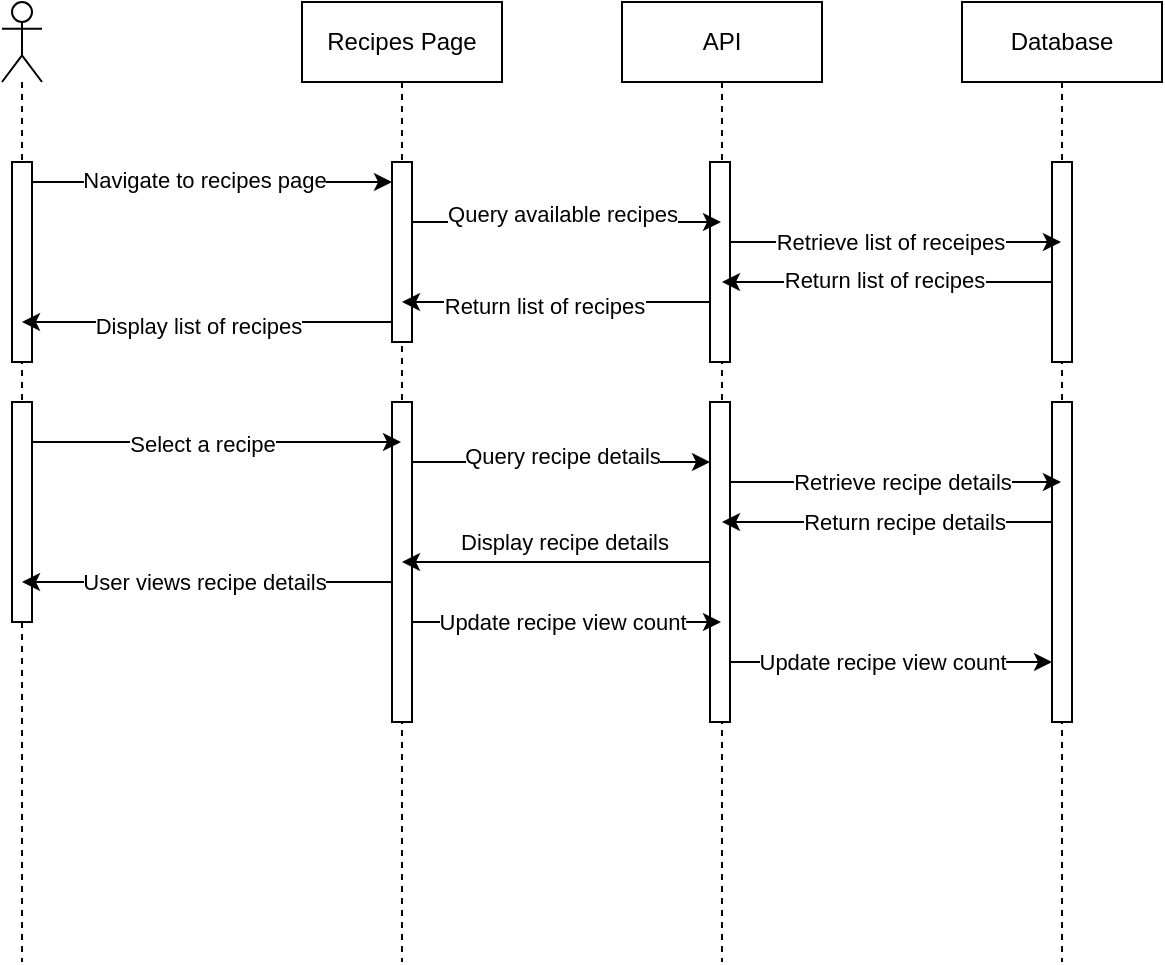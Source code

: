 <mxfile>
    <diagram name="View recipes" id="1mPHzDwH0geOYvCdhrq9">
        <mxGraphModel dx="922" dy="736" grid="1" gridSize="10" guides="1" tooltips="1" connect="1" arrows="1" fold="1" page="1" pageScale="1" pageWidth="850" pageHeight="1100" math="0" shadow="0">
            <root>
                <mxCell id="1JZNFz-gqxPdF3SCMMMV-0"/>
                <mxCell id="1JZNFz-gqxPdF3SCMMMV-1" parent="1JZNFz-gqxPdF3SCMMMV-0"/>
                <mxCell id="q4934jcmnlWAlnpgaU5V-0" value="" style="shape=umlLifeline;participant=umlActor;perimeter=lifelinePerimeter;whiteSpace=wrap;html=1;container=1;collapsible=0;recursiveResize=0;verticalAlign=top;spacingTop=36;outlineConnect=0;" parent="1JZNFz-gqxPdF3SCMMMV-1" vertex="1">
                    <mxGeometry x="50" y="80" width="20" height="480" as="geometry"/>
                </mxCell>
                <mxCell id="q4934jcmnlWAlnpgaU5V-1" value="" style="html=1;points=[];perimeter=orthogonalPerimeter;" parent="q4934jcmnlWAlnpgaU5V-0" vertex="1">
                    <mxGeometry x="5" y="80" width="10" height="100" as="geometry"/>
                </mxCell>
                <mxCell id="1" value="" style="html=1;points=[];perimeter=orthogonalPerimeter;" parent="q4934jcmnlWAlnpgaU5V-0" vertex="1">
                    <mxGeometry x="5" y="200" width="10" height="110" as="geometry"/>
                </mxCell>
                <mxCell id="q4934jcmnlWAlnpgaU5V-2" value="Recipes Page" style="shape=umlLifeline;perimeter=lifelinePerimeter;whiteSpace=wrap;html=1;container=1;collapsible=0;recursiveResize=0;outlineConnect=0;" parent="1JZNFz-gqxPdF3SCMMMV-1" vertex="1">
                    <mxGeometry x="200" y="80" width="100" height="480" as="geometry"/>
                </mxCell>
                <mxCell id="q4934jcmnlWAlnpgaU5V-3" value="" style="html=1;points=[];perimeter=orthogonalPerimeter;" parent="q4934jcmnlWAlnpgaU5V-2" vertex="1">
                    <mxGeometry x="45" y="80" width="10" height="90" as="geometry"/>
                </mxCell>
                <mxCell id="2" value="" style="html=1;points=[];perimeter=orthogonalPerimeter;" parent="q4934jcmnlWAlnpgaU5V-2" vertex="1">
                    <mxGeometry x="45" y="200" width="10" height="160" as="geometry"/>
                </mxCell>
                <mxCell id="q4934jcmnlWAlnpgaU5V-4" value="API" style="shape=umlLifeline;perimeter=lifelinePerimeter;whiteSpace=wrap;html=1;container=1;collapsible=0;recursiveResize=0;outlineConnect=0;" parent="1JZNFz-gqxPdF3SCMMMV-1" vertex="1">
                    <mxGeometry x="360" y="80" width="100" height="480" as="geometry"/>
                </mxCell>
                <mxCell id="q4934jcmnlWAlnpgaU5V-5" value="" style="html=1;points=[];perimeter=orthogonalPerimeter;" parent="q4934jcmnlWAlnpgaU5V-4" vertex="1">
                    <mxGeometry x="44" y="80" width="10" height="100" as="geometry"/>
                </mxCell>
                <mxCell id="3" value="" style="html=1;points=[];perimeter=orthogonalPerimeter;" parent="q4934jcmnlWAlnpgaU5V-4" vertex="1">
                    <mxGeometry x="44" y="200" width="10" height="160" as="geometry"/>
                </mxCell>
                <mxCell id="q4934jcmnlWAlnpgaU5V-6" value="Database" style="shape=umlLifeline;perimeter=lifelinePerimeter;whiteSpace=wrap;html=1;container=1;collapsible=0;recursiveResize=0;outlineConnect=0;" parent="1JZNFz-gqxPdF3SCMMMV-1" vertex="1">
                    <mxGeometry x="530" y="80" width="100" height="480" as="geometry"/>
                </mxCell>
                <mxCell id="q4934jcmnlWAlnpgaU5V-7" value="" style="html=1;points=[];perimeter=orthogonalPerimeter;" parent="q4934jcmnlWAlnpgaU5V-6" vertex="1">
                    <mxGeometry x="45" y="80" width="10" height="100" as="geometry"/>
                </mxCell>
                <mxCell id="4" value="" style="html=1;points=[];perimeter=orthogonalPerimeter;" parent="q4934jcmnlWAlnpgaU5V-6" vertex="1">
                    <mxGeometry x="45" y="200" width="10" height="160" as="geometry"/>
                </mxCell>
                <mxCell id="q4934jcmnlWAlnpgaU5V-8" style="edgeStyle=none;html=1;" parent="1JZNFz-gqxPdF3SCMMMV-1" source="q4934jcmnlWAlnpgaU5V-1" target="q4934jcmnlWAlnpgaU5V-3" edge="1">
                    <mxGeometry relative="1" as="geometry">
                        <Array as="points">
                            <mxPoint x="170" y="170"/>
                        </Array>
                    </mxGeometry>
                </mxCell>
                <mxCell id="q4934jcmnlWAlnpgaU5V-9" value="Navigate to recipes page" style="edgeLabel;html=1;align=center;verticalAlign=middle;resizable=0;points=[];" parent="q4934jcmnlWAlnpgaU5V-8" connectable="0" vertex="1">
                    <mxGeometry x="-0.05" y="1" relative="1" as="geometry">
                        <mxPoint as="offset"/>
                    </mxGeometry>
                </mxCell>
                <mxCell id="q4934jcmnlWAlnpgaU5V-10" style="edgeStyle=none;html=1;" parent="1JZNFz-gqxPdF3SCMMMV-1" source="q4934jcmnlWAlnpgaU5V-5" target="q4934jcmnlWAlnpgaU5V-6" edge="1">
                    <mxGeometry relative="1" as="geometry">
                        <Array as="points">
                            <mxPoint x="500" y="200"/>
                        </Array>
                    </mxGeometry>
                </mxCell>
                <mxCell id="q4934jcmnlWAlnpgaU5V-11" value="Retrieve list of receipes" style="edgeLabel;html=1;align=center;verticalAlign=middle;resizable=0;points=[];" parent="q4934jcmnlWAlnpgaU5V-10" connectable="0" vertex="1">
                    <mxGeometry x="-0.228" y="-1" relative="1" as="geometry">
                        <mxPoint x="16" y="-1" as="offset"/>
                    </mxGeometry>
                </mxCell>
                <mxCell id="q4934jcmnlWAlnpgaU5V-12" style="edgeStyle=none;html=1;" parent="1JZNFz-gqxPdF3SCMMMV-1" source="q4934jcmnlWAlnpgaU5V-3" target="q4934jcmnlWAlnpgaU5V-4" edge="1">
                    <mxGeometry relative="1" as="geometry">
                        <Array as="points">
                            <mxPoint x="330" y="190"/>
                        </Array>
                        <mxPoint x="390" y="190" as="targetPoint"/>
                    </mxGeometry>
                </mxCell>
                <mxCell id="q4934jcmnlWAlnpgaU5V-13" value="Query available recipes" style="edgeLabel;html=1;align=center;verticalAlign=middle;resizable=0;points=[];" parent="q4934jcmnlWAlnpgaU5V-12" connectable="0" vertex="1">
                    <mxGeometry x="-0.197" y="4" relative="1" as="geometry">
                        <mxPoint x="13" as="offset"/>
                    </mxGeometry>
                </mxCell>
                <mxCell id="q4934jcmnlWAlnpgaU5V-14" style="edgeStyle=none;html=1;" parent="1JZNFz-gqxPdF3SCMMMV-1" source="q4934jcmnlWAlnpgaU5V-7" target="q4934jcmnlWAlnpgaU5V-4" edge="1">
                    <mxGeometry relative="1" as="geometry">
                        <Array as="points">
                            <mxPoint x="490" y="220"/>
                        </Array>
                    </mxGeometry>
                </mxCell>
                <mxCell id="q4934jcmnlWAlnpgaU5V-15" value="Return list of recipes" style="edgeLabel;html=1;align=center;verticalAlign=middle;resizable=0;points=[];" parent="q4934jcmnlWAlnpgaU5V-14" connectable="0" vertex="1">
                    <mxGeometry x="0.106" y="-1" relative="1" as="geometry">
                        <mxPoint x="7" as="offset"/>
                    </mxGeometry>
                </mxCell>
                <mxCell id="q4934jcmnlWAlnpgaU5V-16" style="edgeStyle=none;html=1;" parent="1JZNFz-gqxPdF3SCMMMV-1" source="q4934jcmnlWAlnpgaU5V-5" target="q4934jcmnlWAlnpgaU5V-2" edge="1">
                    <mxGeometry relative="1" as="geometry">
                        <Array as="points">
                            <mxPoint x="330" y="230"/>
                        </Array>
                    </mxGeometry>
                </mxCell>
                <mxCell id="q4934jcmnlWAlnpgaU5V-17" value="Return list of recipes" style="edgeLabel;html=1;align=center;verticalAlign=middle;resizable=0;points=[];" parent="q4934jcmnlWAlnpgaU5V-16" connectable="0" vertex="1">
                    <mxGeometry x="0.087" y="2" relative="1" as="geometry">
                        <mxPoint as="offset"/>
                    </mxGeometry>
                </mxCell>
                <mxCell id="q4934jcmnlWAlnpgaU5V-18" style="edgeStyle=none;html=1;" parent="1JZNFz-gqxPdF3SCMMMV-1" source="q4934jcmnlWAlnpgaU5V-3" target="q4934jcmnlWAlnpgaU5V-0" edge="1">
                    <mxGeometry relative="1" as="geometry">
                        <Array as="points">
                            <mxPoint x="160" y="240"/>
                        </Array>
                    </mxGeometry>
                </mxCell>
                <mxCell id="q4934jcmnlWAlnpgaU5V-19" value="Display list of recipes" style="edgeLabel;html=1;align=center;verticalAlign=middle;resizable=0;points=[];" parent="q4934jcmnlWAlnpgaU5V-18" connectable="0" vertex="1">
                    <mxGeometry x="0.046" y="2" relative="1" as="geometry">
                        <mxPoint as="offset"/>
                    </mxGeometry>
                </mxCell>
                <mxCell id="5" style="edgeStyle=none;html=1;" parent="1JZNFz-gqxPdF3SCMMMV-1" source="1" target="q4934jcmnlWAlnpgaU5V-2" edge="1">
                    <mxGeometry relative="1" as="geometry">
                        <Array as="points">
                            <mxPoint x="160" y="300"/>
                        </Array>
                    </mxGeometry>
                </mxCell>
                <mxCell id="6" value="Select a recipe" style="edgeLabel;html=1;align=center;verticalAlign=middle;resizable=0;points=[];" parent="5" vertex="1" connectable="0">
                    <mxGeometry x="-0.317" y="-1" relative="1" as="geometry">
                        <mxPoint x="22" as="offset"/>
                    </mxGeometry>
                </mxCell>
                <mxCell id="7" style="edgeStyle=none;html=1;" parent="1JZNFz-gqxPdF3SCMMMV-1" source="2" target="3" edge="1">
                    <mxGeometry relative="1" as="geometry">
                        <Array as="points">
                            <mxPoint x="330" y="310"/>
                        </Array>
                    </mxGeometry>
                </mxCell>
                <mxCell id="8" value="Query recipe details" style="edgeLabel;html=1;align=center;verticalAlign=middle;resizable=0;points=[];" parent="7" vertex="1" connectable="0">
                    <mxGeometry x="-0.302" y="3" relative="1" as="geometry">
                        <mxPoint x="23" as="offset"/>
                    </mxGeometry>
                </mxCell>
                <mxCell id="9" style="edgeStyle=none;html=1;" parent="1JZNFz-gqxPdF3SCMMMV-1" source="3" target="q4934jcmnlWAlnpgaU5V-6" edge="1">
                    <mxGeometry relative="1" as="geometry">
                        <Array as="points">
                            <mxPoint x="500" y="320"/>
                        </Array>
                    </mxGeometry>
                </mxCell>
                <mxCell id="10" value="Retrieve recipe details" style="edgeLabel;html=1;align=center;verticalAlign=middle;resizable=0;points=[];" parent="9" vertex="1" connectable="0">
                    <mxGeometry x="-0.178" y="-1" relative="1" as="geometry">
                        <mxPoint x="18" y="-1" as="offset"/>
                    </mxGeometry>
                </mxCell>
                <mxCell id="11" style="edgeStyle=none;html=1;" parent="1JZNFz-gqxPdF3SCMMMV-1" source="4" target="q4934jcmnlWAlnpgaU5V-4" edge="1">
                    <mxGeometry relative="1" as="geometry">
                        <Array as="points">
                            <mxPoint x="500" y="340"/>
                        </Array>
                    </mxGeometry>
                </mxCell>
                <mxCell id="12" value="Return recipe details" style="edgeLabel;html=1;align=center;verticalAlign=middle;resizable=0;points=[];" parent="11" vertex="1" connectable="0">
                    <mxGeometry x="0.16" relative="1" as="geometry">
                        <mxPoint x="21" as="offset"/>
                    </mxGeometry>
                </mxCell>
                <mxCell id="13" style="edgeStyle=none;html=1;" parent="1JZNFz-gqxPdF3SCMMMV-1" source="3" target="q4934jcmnlWAlnpgaU5V-2" edge="1">
                    <mxGeometry relative="1" as="geometry">
                        <Array as="points">
                            <mxPoint x="330" y="360"/>
                        </Array>
                    </mxGeometry>
                </mxCell>
                <mxCell id="14" value="Display recipe details" style="edgeLabel;html=1;align=center;verticalAlign=middle;resizable=0;points=[];" parent="13" vertex="1" connectable="0">
                    <mxGeometry x="0.204" y="3" relative="1" as="geometry">
                        <mxPoint x="19" y="-13" as="offset"/>
                    </mxGeometry>
                </mxCell>
                <mxCell id="18" style="edgeStyle=none;html=1;" parent="1JZNFz-gqxPdF3SCMMMV-1" source="2" target="q4934jcmnlWAlnpgaU5V-0" edge="1">
                    <mxGeometry relative="1" as="geometry">
                        <Array as="points">
                            <mxPoint x="140" y="370"/>
                        </Array>
                    </mxGeometry>
                </mxCell>
                <mxCell id="19" value="User views recipe details" style="edgeLabel;html=1;align=center;verticalAlign=middle;resizable=0;points=[];" parent="18" vertex="1" connectable="0">
                    <mxGeometry x="0.337" relative="1" as="geometry">
                        <mxPoint x="29" as="offset"/>
                    </mxGeometry>
                </mxCell>
                <mxCell id="22" style="edgeStyle=none;html=1;" parent="1JZNFz-gqxPdF3SCMMMV-1" source="2" target="q4934jcmnlWAlnpgaU5V-4" edge="1">
                    <mxGeometry relative="1" as="geometry">
                        <Array as="points">
                            <mxPoint x="340" y="390"/>
                        </Array>
                    </mxGeometry>
                </mxCell>
                <mxCell id="23" value="Update recipe view count" style="edgeLabel;html=1;align=center;verticalAlign=middle;resizable=0;points=[];" parent="22" vertex="1" connectable="0">
                    <mxGeometry x="-0.275" y="3" relative="1" as="geometry">
                        <mxPoint x="19" y="3" as="offset"/>
                    </mxGeometry>
                </mxCell>
                <mxCell id="24" style="edgeStyle=none;html=1;" parent="1JZNFz-gqxPdF3SCMMMV-1" source="3" target="4" edge="1">
                    <mxGeometry relative="1" as="geometry">
                        <Array as="points">
                            <mxPoint x="500" y="410"/>
                        </Array>
                    </mxGeometry>
                </mxCell>
                <mxCell id="25" value="Update recipe view count" style="edgeLabel;html=1;align=center;verticalAlign=middle;resizable=0;points=[];" parent="24" vertex="1" connectable="0">
                    <mxGeometry x="-0.304" relative="1" as="geometry">
                        <mxPoint x="20" as="offset"/>
                    </mxGeometry>
                </mxCell>
            </root>
        </mxGraphModel>
    </diagram>
    <diagram id="yJpPahA0atL6h65yD0OP" name="View Forum">
        <mxGraphModel dx="924" dy="591" grid="1" gridSize="10" guides="1" tooltips="1" connect="1" arrows="1" fold="1" page="1" pageScale="1" pageWidth="850" pageHeight="1100" math="0" shadow="0">
            <root>
                <mxCell id="dgODYpSrmN6j6d3zGDdI-0"/>
                <mxCell id="dgODYpSrmN6j6d3zGDdI-1" parent="dgODYpSrmN6j6d3zGDdI-0"/>
                <mxCell id="SJ6Dz9_j37um9OTlYbFi-0" value="" style="shape=umlLifeline;participant=umlActor;perimeter=lifelinePerimeter;whiteSpace=wrap;html=1;container=1;collapsible=0;recursiveResize=0;verticalAlign=top;spacingTop=36;outlineConnect=0;" vertex="1" parent="dgODYpSrmN6j6d3zGDdI-1">
                    <mxGeometry x="50" y="80" width="20" height="480" as="geometry"/>
                </mxCell>
                <mxCell id="SJ6Dz9_j37um9OTlYbFi-1" value="" style="html=1;points=[];perimeter=orthogonalPerimeter;" vertex="1" parent="SJ6Dz9_j37um9OTlYbFi-0">
                    <mxGeometry x="5" y="80" width="10" height="100" as="geometry"/>
                </mxCell>
                <mxCell id="SJ6Dz9_j37um9OTlYbFi-2" value="" style="html=1;points=[];perimeter=orthogonalPerimeter;" vertex="1" parent="SJ6Dz9_j37um9OTlYbFi-0">
                    <mxGeometry x="5" y="200" width="10" height="160" as="geometry"/>
                </mxCell>
                <mxCell id="SJ6Dz9_j37um9OTlYbFi-3" value="Forums Page" style="shape=umlLifeline;perimeter=lifelinePerimeter;whiteSpace=wrap;html=1;container=1;collapsible=0;recursiveResize=0;outlineConnect=0;" vertex="1" parent="dgODYpSrmN6j6d3zGDdI-1">
                    <mxGeometry x="200" y="80" width="100" height="480" as="geometry"/>
                </mxCell>
                <mxCell id="SJ6Dz9_j37um9OTlYbFi-4" value="" style="html=1;points=[];perimeter=orthogonalPerimeter;" vertex="1" parent="SJ6Dz9_j37um9OTlYbFi-3">
                    <mxGeometry x="45" y="80" width="10" height="90" as="geometry"/>
                </mxCell>
                <mxCell id="SJ6Dz9_j37um9OTlYbFi-5" value="" style="html=1;points=[];perimeter=orthogonalPerimeter;" vertex="1" parent="SJ6Dz9_j37um9OTlYbFi-3">
                    <mxGeometry x="45" y="200" width="10" height="160" as="geometry"/>
                </mxCell>
                <mxCell id="SJ6Dz9_j37um9OTlYbFi-6" value="User Management System" style="shape=umlLifeline;perimeter=lifelinePerimeter;whiteSpace=wrap;html=1;container=1;collapsible=0;recursiveResize=0;outlineConnect=0;" vertex="1" parent="dgODYpSrmN6j6d3zGDdI-1">
                    <mxGeometry x="360" y="80" width="100" height="480" as="geometry"/>
                </mxCell>
                <mxCell id="SJ6Dz9_j37um9OTlYbFi-7" value="" style="html=1;points=[];perimeter=orthogonalPerimeter;" vertex="1" parent="SJ6Dz9_j37um9OTlYbFi-6">
                    <mxGeometry x="44" y="80" width="10" height="100" as="geometry"/>
                </mxCell>
                <mxCell id="SJ6Dz9_j37um9OTlYbFi-9" value="API" style="shape=umlLifeline;perimeter=lifelinePerimeter;whiteSpace=wrap;html=1;container=1;collapsible=0;recursiveResize=0;outlineConnect=0;" vertex="1" parent="dgODYpSrmN6j6d3zGDdI-1">
                    <mxGeometry x="530" y="80" width="100" height="480" as="geometry"/>
                </mxCell>
                <mxCell id="SJ6Dz9_j37um9OTlYbFi-56" style="edgeStyle=none;html=1;" edge="1" parent="SJ6Dz9_j37um9OTlYbFi-9" source="SJ6Dz9_j37um9OTlYbFi-40" target="SJ6Dz9_j37um9OTlYbFi-9">
                    <mxGeometry relative="1" as="geometry"/>
                </mxCell>
                <mxCell id="SJ6Dz9_j37um9OTlYbFi-40" value="" style="html=1;points=[];perimeter=orthogonalPerimeter;" vertex="1" parent="SJ6Dz9_j37um9OTlYbFi-9">
                    <mxGeometry x="45" y="200" width="10" height="180" as="geometry"/>
                </mxCell>
                <mxCell id="SJ6Dz9_j37um9OTlYbFi-12" style="edgeStyle=none;html=1;" edge="1" parent="dgODYpSrmN6j6d3zGDdI-1" source="SJ6Dz9_j37um9OTlYbFi-1" target="SJ6Dz9_j37um9OTlYbFi-4">
                    <mxGeometry relative="1" as="geometry">
                        <Array as="points">
                            <mxPoint x="170" y="170"/>
                        </Array>
                    </mxGeometry>
                </mxCell>
                <mxCell id="SJ6Dz9_j37um9OTlYbFi-13" value="Navigate to forums page" style="edgeLabel;html=1;align=center;verticalAlign=middle;resizable=0;points=[];" connectable="0" vertex="1" parent="SJ6Dz9_j37um9OTlYbFi-12">
                    <mxGeometry x="-0.05" y="1" relative="1" as="geometry">
                        <mxPoint as="offset"/>
                    </mxGeometry>
                </mxCell>
                <mxCell id="SJ6Dz9_j37um9OTlYbFi-16" style="edgeStyle=none;html=1;" edge="1" parent="dgODYpSrmN6j6d3zGDdI-1" source="SJ6Dz9_j37um9OTlYbFi-4" target="SJ6Dz9_j37um9OTlYbFi-6">
                    <mxGeometry relative="1" as="geometry">
                        <Array as="points">
                            <mxPoint x="330" y="190"/>
                        </Array>
                        <mxPoint x="390" y="190" as="targetPoint"/>
                    </mxGeometry>
                </mxCell>
                <mxCell id="SJ6Dz9_j37um9OTlYbFi-17" value="Authenticate user" style="edgeLabel;html=1;align=center;verticalAlign=middle;resizable=0;points=[];" connectable="0" vertex="1" parent="SJ6Dz9_j37um9OTlYbFi-16">
                    <mxGeometry x="-0.197" y="4" relative="1" as="geometry">
                        <mxPoint x="13" as="offset"/>
                    </mxGeometry>
                </mxCell>
                <mxCell id="SJ6Dz9_j37um9OTlYbFi-20" style="edgeStyle=none;html=1;" edge="1" parent="dgODYpSrmN6j6d3zGDdI-1" source="SJ6Dz9_j37um9OTlYbFi-7" target="SJ6Dz9_j37um9OTlYbFi-3">
                    <mxGeometry relative="1" as="geometry">
                        <Array as="points">
                            <mxPoint x="330" y="230"/>
                        </Array>
                    </mxGeometry>
                </mxCell>
                <mxCell id="SJ6Dz9_j37um9OTlYbFi-21" value="Return user profile" style="edgeLabel;html=1;align=center;verticalAlign=middle;resizable=0;points=[];" connectable="0" vertex="1" parent="SJ6Dz9_j37um9OTlYbFi-20">
                    <mxGeometry x="0.087" y="2" relative="1" as="geometry">
                        <mxPoint as="offset"/>
                    </mxGeometry>
                </mxCell>
                <mxCell id="SJ6Dz9_j37um9OTlYbFi-22" style="edgeStyle=none;html=1;" edge="1" parent="dgODYpSrmN6j6d3zGDdI-1" source="SJ6Dz9_j37um9OTlYbFi-4" target="SJ6Dz9_j37um9OTlYbFi-0">
                    <mxGeometry relative="1" as="geometry">
                        <Array as="points">
                            <mxPoint x="160" y="240"/>
                        </Array>
                    </mxGeometry>
                </mxCell>
                <mxCell id="SJ6Dz9_j37um9OTlYbFi-23" value="Display list of forums" style="edgeLabel;html=1;align=center;verticalAlign=middle;resizable=0;points=[];" connectable="0" vertex="1" parent="SJ6Dz9_j37um9OTlYbFi-22">
                    <mxGeometry x="0.046" y="2" relative="1" as="geometry">
                        <mxPoint as="offset"/>
                    </mxGeometry>
                </mxCell>
                <mxCell id="SJ6Dz9_j37um9OTlYbFi-24" style="edgeStyle=none;html=1;" edge="1" parent="dgODYpSrmN6j6d3zGDdI-1" source="SJ6Dz9_j37um9OTlYbFi-2" target="SJ6Dz9_j37um9OTlYbFi-3">
                    <mxGeometry relative="1" as="geometry">
                        <Array as="points">
                            <mxPoint x="160" y="300"/>
                        </Array>
                    </mxGeometry>
                </mxCell>
                <mxCell id="SJ6Dz9_j37um9OTlYbFi-25" value="Select a forum" style="edgeLabel;html=1;align=center;verticalAlign=middle;resizable=0;points=[];" vertex="1" connectable="0" parent="SJ6Dz9_j37um9OTlYbFi-24">
                    <mxGeometry x="-0.317" y="-1" relative="1" as="geometry">
                        <mxPoint x="22" as="offset"/>
                    </mxGeometry>
                </mxCell>
                <mxCell id="SJ6Dz9_j37um9OTlYbFi-34" style="edgeStyle=none;html=1;" edge="1" parent="dgODYpSrmN6j6d3zGDdI-1" source="SJ6Dz9_j37um9OTlYbFi-5" target="SJ6Dz9_j37um9OTlYbFi-0">
                    <mxGeometry relative="1" as="geometry">
                        <Array as="points">
                            <mxPoint x="140" y="390"/>
                        </Array>
                    </mxGeometry>
                </mxCell>
                <mxCell id="SJ6Dz9_j37um9OTlYbFi-35" value="Display selected forum&amp;nbsp;" style="edgeLabel;html=1;align=center;verticalAlign=middle;resizable=0;points=[];" vertex="1" connectable="0" parent="SJ6Dz9_j37um9OTlYbFi-34">
                    <mxGeometry x="0.337" relative="1" as="geometry">
                        <mxPoint x="29" as="offset"/>
                    </mxGeometry>
                </mxCell>
                <mxCell id="SJ6Dz9_j37um9OTlYbFi-41" style="edgeStyle=none;html=1;" edge="1" parent="dgODYpSrmN6j6d3zGDdI-1" source="SJ6Dz9_j37um9OTlYbFi-5" target="SJ6Dz9_j37um9OTlYbFi-9">
                    <mxGeometry relative="1" as="geometry">
                        <Array as="points">
                            <mxPoint x="420" y="310"/>
                        </Array>
                    </mxGeometry>
                </mxCell>
                <mxCell id="SJ6Dz9_j37um9OTlYbFi-42" value="Query forum details" style="edgeLabel;html=1;align=center;verticalAlign=middle;resizable=0;points=[];" vertex="1" connectable="0" parent="SJ6Dz9_j37um9OTlYbFi-41">
                    <mxGeometry x="-0.271" relative="1" as="geometry">
                        <mxPoint x="30" as="offset"/>
                    </mxGeometry>
                </mxCell>
                <mxCell id="SJ6Dz9_j37um9OTlYbFi-43" value="Database" style="shape=umlLifeline;perimeter=lifelinePerimeter;whiteSpace=wrap;html=1;container=1;collapsible=0;recursiveResize=0;outlineConnect=0;" vertex="1" parent="dgODYpSrmN6j6d3zGDdI-1">
                    <mxGeometry x="720" y="80" width="100" height="480" as="geometry"/>
                </mxCell>
                <mxCell id="SJ6Dz9_j37um9OTlYbFi-44" value="" style="html=1;points=[];perimeter=orthogonalPerimeter;" vertex="1" parent="SJ6Dz9_j37um9OTlYbFi-43">
                    <mxGeometry x="45" y="200" width="10" height="180" as="geometry"/>
                </mxCell>
                <mxCell id="SJ6Dz9_j37um9OTlYbFi-45" style="edgeStyle=none;html=1;" edge="1" parent="dgODYpSrmN6j6d3zGDdI-1" source="SJ6Dz9_j37um9OTlYbFi-40" target="SJ6Dz9_j37um9OTlYbFi-43">
                    <mxGeometry relative="1" as="geometry">
                        <Array as="points">
                            <mxPoint x="680" y="320"/>
                        </Array>
                    </mxGeometry>
                </mxCell>
                <mxCell id="SJ6Dz9_j37um9OTlYbFi-46" value="Retrieve forum details" style="edgeLabel;html=1;align=center;verticalAlign=middle;resizable=0;points=[];" vertex="1" connectable="0" parent="SJ6Dz9_j37um9OTlYbFi-45">
                    <mxGeometry x="-0.307" y="3" relative="1" as="geometry">
                        <mxPoint x="21" y="-7" as="offset"/>
                    </mxGeometry>
                </mxCell>
                <mxCell id="SJ6Dz9_j37um9OTlYbFi-48" style="edgeStyle=none;html=1;" edge="1" parent="dgODYpSrmN6j6d3zGDdI-1" source="SJ6Dz9_j37um9OTlYbFi-44" target="SJ6Dz9_j37um9OTlYbFi-9">
                    <mxGeometry relative="1" as="geometry">
                        <Array as="points">
                            <mxPoint x="670" y="350"/>
                        </Array>
                    </mxGeometry>
                </mxCell>
                <mxCell id="SJ6Dz9_j37um9OTlYbFi-49" value="Return forum details" style="edgeLabel;html=1;align=center;verticalAlign=middle;resizable=0;points=[];" vertex="1" connectable="0" parent="SJ6Dz9_j37um9OTlYbFi-48">
                    <mxGeometry x="0.206" y="1" relative="1" as="geometry">
                        <mxPoint as="offset"/>
                    </mxGeometry>
                </mxCell>
                <mxCell id="SJ6Dz9_j37um9OTlYbFi-50" style="edgeStyle=none;html=1;" edge="1" parent="dgODYpSrmN6j6d3zGDdI-1" source="SJ6Dz9_j37um9OTlYbFi-40" target="SJ6Dz9_j37um9OTlYbFi-3">
                    <mxGeometry relative="1" as="geometry">
                        <Array as="points">
                            <mxPoint x="420" y="370"/>
                        </Array>
                    </mxGeometry>
                </mxCell>
                <mxCell id="SJ6Dz9_j37um9OTlYbFi-51" value="Return forum details" style="edgeLabel;html=1;align=center;verticalAlign=middle;resizable=0;points=[];" vertex="1" connectable="0" parent="SJ6Dz9_j37um9OTlYbFi-50">
                    <mxGeometry x="0.327" y="-2" relative="1" as="geometry">
                        <mxPoint x="45" as="offset"/>
                    </mxGeometry>
                </mxCell>
                <mxCell id="SJ6Dz9_j37um9OTlYbFi-53" style="edgeStyle=none;html=1;" edge="1" parent="dgODYpSrmN6j6d3zGDdI-1" source="SJ6Dz9_j37um9OTlYbFi-2" target="SJ6Dz9_j37um9OTlYbFi-3">
                    <mxGeometry relative="1" as="geometry">
                        <Array as="points">
                            <mxPoint x="150" y="420"/>
                        </Array>
                    </mxGeometry>
                </mxCell>
                <mxCell id="SJ6Dz9_j37um9OTlYbFi-54" value="User views selected forum" style="edgeLabel;html=1;align=center;verticalAlign=middle;resizable=0;points=[];" vertex="1" connectable="0" parent="SJ6Dz9_j37um9OTlYbFi-53">
                    <mxGeometry x="-0.251" relative="1" as="geometry">
                        <mxPoint x="16" as="offset"/>
                    </mxGeometry>
                </mxCell>
                <mxCell id="SJ6Dz9_j37um9OTlYbFi-57" style="edgeStyle=none;html=1;" edge="1" parent="dgODYpSrmN6j6d3zGDdI-1" source="SJ6Dz9_j37um9OTlYbFi-5" target="SJ6Dz9_j37um9OTlYbFi-9">
                    <mxGeometry relative="1" as="geometry">
                        <Array as="points">
                            <mxPoint x="420" y="430"/>
                        </Array>
                    </mxGeometry>
                </mxCell>
                <mxCell id="SJ6Dz9_j37um9OTlYbFi-58" value="Update forum view count" style="edgeLabel;html=1;align=center;verticalAlign=middle;resizable=0;points=[];" vertex="1" connectable="0" parent="SJ6Dz9_j37um9OTlYbFi-57">
                    <mxGeometry x="-0.303" y="-1" relative="1" as="geometry">
                        <mxPoint x="36" as="offset"/>
                    </mxGeometry>
                </mxCell>
                <mxCell id="SJ6Dz9_j37um9OTlYbFi-60" style="edgeStyle=none;html=1;" edge="1" parent="dgODYpSrmN6j6d3zGDdI-1" source="SJ6Dz9_j37um9OTlYbFi-40" target="SJ6Dz9_j37um9OTlYbFi-43">
                    <mxGeometry relative="1" as="geometry">
                        <Array as="points">
                            <mxPoint x="670" y="450"/>
                        </Array>
                    </mxGeometry>
                </mxCell>
                <mxCell id="SJ6Dz9_j37um9OTlYbFi-61" value="Update forum view count" style="edgeLabel;html=1;align=center;verticalAlign=middle;resizable=0;points=[];" vertex="1" connectable="0" parent="SJ6Dz9_j37um9OTlYbFi-60">
                    <mxGeometry x="-0.315" y="-1" relative="1" as="geometry">
                        <mxPoint x="22" as="offset"/>
                    </mxGeometry>
                </mxCell>
            </root>
        </mxGraphModel>
    </diagram>
    <diagram name="Search for recipes" id="a64JX_db21HUuBzKlEL8">
        <mxGraphModel dx="971" dy="775" grid="1" gridSize="10" guides="1" tooltips="1" connect="1" arrows="1" fold="1" page="1" pageScale="1" pageWidth="850" pageHeight="1100" math="0" shadow="0">
            <root>
                <mxCell id="x6OEIcxU2Ryu3D64L6tW-0"/>
                <mxCell id="x6OEIcxU2Ryu3D64L6tW-1" parent="x6OEIcxU2Ryu3D64L6tW-0"/>
                <mxCell id="x6OEIcxU2Ryu3D64L6tW-2" value="" style="shape=umlLifeline;participant=umlActor;perimeter=lifelinePerimeter;whiteSpace=wrap;html=1;container=1;collapsible=0;recursiveResize=0;verticalAlign=top;spacingTop=36;outlineConnect=0;" parent="x6OEIcxU2Ryu3D64L6tW-1" vertex="1">
                    <mxGeometry x="40" y="70" width="20" height="690" as="geometry"/>
                </mxCell>
                <mxCell id="fe7K_LbTiYm5oJ8NWuUP-0" value="" style="html=1;points=[];perimeter=orthogonalPerimeter;" vertex="1" parent="x6OEIcxU2Ryu3D64L6tW-2">
                    <mxGeometry x="5" y="60" width="10" height="300" as="geometry"/>
                </mxCell>
                <mxCell id="-aMxierboDmQgO69VoU3-0" value="" style="html=1;points=[];perimeter=orthogonalPerimeter;" vertex="1" parent="x6OEIcxU2Ryu3D64L6tW-2">
                    <mxGeometry x="5" y="390" width="10" height="280" as="geometry"/>
                </mxCell>
                <mxCell id="x6OEIcxU2Ryu3D64L6tW-3" value="Recipes Page" style="shape=umlLifeline;perimeter=lifelinePerimeter;whiteSpace=wrap;html=1;container=1;collapsible=0;recursiveResize=0;outlineConnect=0;" parent="x6OEIcxU2Ryu3D64L6tW-1" vertex="1">
                    <mxGeometry x="200" y="80" width="100" height="680" as="geometry"/>
                </mxCell>
                <mxCell id="fe7K_LbTiYm5oJ8NWuUP-1" value="" style="html=1;points=[];perimeter=orthogonalPerimeter;" vertex="1" parent="x6OEIcxU2Ryu3D64L6tW-3">
                    <mxGeometry x="45" y="60" width="10" height="310" as="geometry"/>
                </mxCell>
                <mxCell id="-aMxierboDmQgO69VoU3-1" value="" style="html=1;points=[];perimeter=orthogonalPerimeter;" vertex="1" parent="x6OEIcxU2Ryu3D64L6tW-3">
                    <mxGeometry x="45" y="380" width="10" height="280" as="geometry"/>
                </mxCell>
                <mxCell id="x6OEIcxU2Ryu3D64L6tW-4" value="API" style="shape=umlLifeline;perimeter=lifelinePerimeter;whiteSpace=wrap;html=1;container=1;collapsible=0;recursiveResize=0;outlineConnect=0;" parent="x6OEIcxU2Ryu3D64L6tW-1" vertex="1">
                    <mxGeometry x="410" y="80" width="100" height="680" as="geometry"/>
                </mxCell>
                <mxCell id="fe7K_LbTiYm5oJ8NWuUP-2" value="" style="html=1;points=[];perimeter=orthogonalPerimeter;" vertex="1" parent="x6OEIcxU2Ryu3D64L6tW-4">
                    <mxGeometry x="45" y="60" width="10" height="310" as="geometry"/>
                </mxCell>
                <mxCell id="-aMxierboDmQgO69VoU3-2" value="" style="html=1;points=[];perimeter=orthogonalPerimeter;" vertex="1" parent="x6OEIcxU2Ryu3D64L6tW-4">
                    <mxGeometry x="45" y="380" width="10" height="280" as="geometry"/>
                </mxCell>
                <mxCell id="x6OEIcxU2Ryu3D64L6tW-5" value="Database" style="shape=umlLifeline;perimeter=lifelinePerimeter;whiteSpace=wrap;html=1;container=1;collapsible=0;recursiveResize=0;outlineConnect=0;" parent="x6OEIcxU2Ryu3D64L6tW-1" vertex="1">
                    <mxGeometry x="650" y="80" width="100" height="680" as="geometry"/>
                </mxCell>
                <mxCell id="fe7K_LbTiYm5oJ8NWuUP-3" value="" style="html=1;points=[];perimeter=orthogonalPerimeter;" vertex="1" parent="x6OEIcxU2Ryu3D64L6tW-5">
                    <mxGeometry x="45" y="60" width="10" height="310" as="geometry"/>
                </mxCell>
                <mxCell id="-aMxierboDmQgO69VoU3-3" value="" style="html=1;points=[];perimeter=orthogonalPerimeter;" vertex="1" parent="x6OEIcxU2Ryu3D64L6tW-5">
                    <mxGeometry x="45" y="380" width="10" height="280" as="geometry"/>
                </mxCell>
                <mxCell id="fe7K_LbTiYm5oJ8NWuUP-4" style="edgeStyle=none;html=1;" edge="1" parent="x6OEIcxU2Ryu3D64L6tW-1" source="fe7K_LbTiYm5oJ8NWuUP-0" target="x6OEIcxU2Ryu3D64L6tW-3">
                    <mxGeometry relative="1" as="geometry">
                        <Array as="points">
                            <mxPoint x="190" y="160"/>
                        </Array>
                    </mxGeometry>
                </mxCell>
                <mxCell id="fe7K_LbTiYm5oJ8NWuUP-5" value="Navigates to Recipes Page" style="edgeLabel;html=1;align=center;verticalAlign=middle;resizable=0;points=[];" vertex="1" connectable="0" parent="fe7K_LbTiYm5oJ8NWuUP-4">
                    <mxGeometry x="-0.216" y="-4" relative="1" as="geometry">
                        <mxPoint x="9" y="-4" as="offset"/>
                    </mxGeometry>
                </mxCell>
                <mxCell id="fe7K_LbTiYm5oJ8NWuUP-8" style="edgeStyle=none;html=1;" edge="1" parent="x6OEIcxU2Ryu3D64L6tW-1" source="fe7K_LbTiYm5oJ8NWuUP-1" target="x6OEIcxU2Ryu3D64L6tW-2">
                    <mxGeometry relative="1" as="geometry">
                        <Array as="points">
                            <mxPoint x="150" y="200"/>
                        </Array>
                    </mxGeometry>
                </mxCell>
                <mxCell id="fe7K_LbTiYm5oJ8NWuUP-9" value="Display list of recipes" style="edgeLabel;html=1;align=center;verticalAlign=middle;resizable=0;points=[];" vertex="1" connectable="0" parent="fe7K_LbTiYm5oJ8NWuUP-8">
                    <mxGeometry x="0.311" relative="1" as="geometry">
                        <mxPoint x="23" as="offset"/>
                    </mxGeometry>
                </mxCell>
                <mxCell id="fe7K_LbTiYm5oJ8NWuUP-10" style="edgeStyle=none;html=1;" edge="1" parent="x6OEIcxU2Ryu3D64L6tW-1" source="fe7K_LbTiYm5oJ8NWuUP-0" target="x6OEIcxU2Ryu3D64L6tW-3">
                    <mxGeometry relative="1" as="geometry">
                        <Array as="points">
                            <mxPoint x="160" y="240"/>
                        </Array>
                    </mxGeometry>
                </mxCell>
                <mxCell id="fe7K_LbTiYm5oJ8NWuUP-12" value="Input Search Query" style="edgeLabel;html=1;align=center;verticalAlign=middle;resizable=0;points=[];" vertex="1" connectable="0" parent="fe7K_LbTiYm5oJ8NWuUP-10">
                    <mxGeometry x="-0.262" relative="1" as="geometry">
                        <mxPoint x="13" as="offset"/>
                    </mxGeometry>
                </mxCell>
                <mxCell id="fe7K_LbTiYm5oJ8NWuUP-13" style="edgeStyle=none;html=1;" edge="1" parent="x6OEIcxU2Ryu3D64L6tW-1" source="fe7K_LbTiYm5oJ8NWuUP-1" target="fe7K_LbTiYm5oJ8NWuUP-2">
                    <mxGeometry relative="1" as="geometry">
                        <Array as="points">
                            <mxPoint x="340" y="260"/>
                        </Array>
                    </mxGeometry>
                </mxCell>
                <mxCell id="fe7K_LbTiYm5oJ8NWuUP-14" value="Send search query" style="edgeLabel;html=1;align=center;verticalAlign=middle;resizable=0;points=[];" vertex="1" connectable="0" parent="fe7K_LbTiYm5oJ8NWuUP-13">
                    <mxGeometry x="-0.029" y="-2" relative="1" as="geometry">
                        <mxPoint as="offset"/>
                    </mxGeometry>
                </mxCell>
                <mxCell id="fe7K_LbTiYm5oJ8NWuUP-15" style="edgeStyle=none;html=1;" edge="1" parent="x6OEIcxU2Ryu3D64L6tW-1" source="fe7K_LbTiYm5oJ8NWuUP-2" target="x6OEIcxU2Ryu3D64L6tW-5">
                    <mxGeometry relative="1" as="geometry">
                        <Array as="points">
                            <mxPoint x="490" y="280"/>
                        </Array>
                    </mxGeometry>
                </mxCell>
                <mxCell id="fe7K_LbTiYm5oJ8NWuUP-16" value="Search for recipes matching the query" style="edgeLabel;html=1;align=center;verticalAlign=middle;resizable=0;points=[];" vertex="1" connectable="0" parent="fe7K_LbTiYm5oJ8NWuUP-15">
                    <mxGeometry x="-0.303" y="-1" relative="1" as="geometry">
                        <mxPoint x="33" as="offset"/>
                    </mxGeometry>
                </mxCell>
                <mxCell id="fe7K_LbTiYm5oJ8NWuUP-17" style="edgeStyle=none;html=1;" edge="1" parent="x6OEIcxU2Ryu3D64L6tW-1" source="fe7K_LbTiYm5oJ8NWuUP-3" target="fe7K_LbTiYm5oJ8NWuUP-2">
                    <mxGeometry relative="1" as="geometry">
                        <Array as="points">
                            <mxPoint x="580" y="320"/>
                        </Array>
                    </mxGeometry>
                </mxCell>
                <mxCell id="fe7K_LbTiYm5oJ8NWuUP-18" value="Return matching recipes" style="edgeLabel;html=1;align=center;verticalAlign=middle;resizable=0;points=[];" vertex="1" connectable="0" parent="fe7K_LbTiYm5oJ8NWuUP-17">
                    <mxGeometry x="0.28" y="-4" relative="1" as="geometry">
                        <mxPoint x="32" y="4" as="offset"/>
                    </mxGeometry>
                </mxCell>
                <mxCell id="fe7K_LbTiYm5oJ8NWuUP-19" style="edgeStyle=none;html=1;" edge="1" parent="x6OEIcxU2Ryu3D64L6tW-1" source="fe7K_LbTiYm5oJ8NWuUP-2" target="x6OEIcxU2Ryu3D64L6tW-3">
                    <mxGeometry relative="1" as="geometry">
                        <Array as="points">
                            <mxPoint x="340" y="340"/>
                        </Array>
                    </mxGeometry>
                </mxCell>
                <mxCell id="fe7K_LbTiYm5oJ8NWuUP-20" value="Return matching recipes" style="edgeLabel;html=1;align=center;verticalAlign=middle;resizable=0;points=[];" vertex="1" connectable="0" parent="fe7K_LbTiYm5oJ8NWuUP-19">
                    <mxGeometry x="0.277" y="3" relative="1" as="geometry">
                        <mxPoint x="36" as="offset"/>
                    </mxGeometry>
                </mxCell>
                <mxCell id="fe7K_LbTiYm5oJ8NWuUP-23" style="edgeStyle=none;html=1;" edge="1" parent="x6OEIcxU2Ryu3D64L6tW-1" source="fe7K_LbTiYm5oJ8NWuUP-1" target="x6OEIcxU2Ryu3D64L6tW-2">
                    <mxGeometry relative="1" as="geometry">
                        <Array as="points">
                            <mxPoint x="140" y="380"/>
                        </Array>
                    </mxGeometry>
                </mxCell>
                <mxCell id="fe7K_LbTiYm5oJ8NWuUP-24" value="Display search results" style="edgeLabel;html=1;align=center;verticalAlign=middle;resizable=0;points=[];" vertex="1" connectable="0" parent="fe7K_LbTiYm5oJ8NWuUP-23">
                    <mxGeometry x="0.291" y="-2" relative="1" as="geometry">
                        <mxPoint x="31" as="offset"/>
                    </mxGeometry>
                </mxCell>
                <mxCell id="-aMxierboDmQgO69VoU3-4" style="edgeStyle=none;html=1;" edge="1" parent="x6OEIcxU2Ryu3D64L6tW-1" source="-aMxierboDmQgO69VoU3-0" target="x6OEIcxU2Ryu3D64L6tW-3">
                    <mxGeometry relative="1" as="geometry">
                        <Array as="points">
                            <mxPoint x="160" y="490"/>
                        </Array>
                    </mxGeometry>
                </mxCell>
                <mxCell id="-aMxierboDmQgO69VoU3-5" value="Select Recipe" style="edgeLabel;html=1;align=center;verticalAlign=middle;resizable=0;points=[];" vertex="1" connectable="0" parent="-aMxierboDmQgO69VoU3-4">
                    <mxGeometry x="-0.066" y="-3" relative="1" as="geometry">
                        <mxPoint as="offset"/>
                    </mxGeometry>
                </mxCell>
                <mxCell id="-aMxierboDmQgO69VoU3-6" style="edgeStyle=none;html=1;" edge="1" parent="x6OEIcxU2Ryu3D64L6tW-1" source="-aMxierboDmQgO69VoU3-1" target="x6OEIcxU2Ryu3D64L6tW-4">
                    <mxGeometry relative="1" as="geometry">
                        <Array as="points">
                            <mxPoint x="350" y="520"/>
                        </Array>
                    </mxGeometry>
                </mxCell>
                <mxCell id="-aMxierboDmQgO69VoU3-7" value="Query recipe details" style="edgeLabel;html=1;align=center;verticalAlign=middle;resizable=0;points=[];" vertex="1" connectable="0" parent="-aMxierboDmQgO69VoU3-6">
                    <mxGeometry x="-0.184" relative="1" as="geometry">
                        <mxPoint x="12" as="offset"/>
                    </mxGeometry>
                </mxCell>
                <mxCell id="-aMxierboDmQgO69VoU3-8" style="edgeStyle=none;html=1;" edge="1" parent="x6OEIcxU2Ryu3D64L6tW-1" source="-aMxierboDmQgO69VoU3-2" target="x6OEIcxU2Ryu3D64L6tW-5">
                    <mxGeometry relative="1" as="geometry">
                        <Array as="points">
                            <mxPoint x="580" y="550"/>
                        </Array>
                    </mxGeometry>
                </mxCell>
                <mxCell id="-aMxierboDmQgO69VoU3-9" value="Retrieve recipe details" style="edgeLabel;html=1;align=center;verticalAlign=middle;resizable=0;points=[];" vertex="1" connectable="0" parent="-aMxierboDmQgO69VoU3-8">
                    <mxGeometry x="-0.212" relative="1" as="geometry">
                        <mxPoint x="12" as="offset"/>
                    </mxGeometry>
                </mxCell>
                <mxCell id="-aMxierboDmQgO69VoU3-11" style="edgeStyle=none;html=1;" edge="1" parent="x6OEIcxU2Ryu3D64L6tW-1" source="-aMxierboDmQgO69VoU3-3" target="x6OEIcxU2Ryu3D64L6tW-4">
                    <mxGeometry relative="1" as="geometry">
                        <Array as="points">
                            <mxPoint x="580" y="580"/>
                        </Array>
                    </mxGeometry>
                </mxCell>
                <mxCell id="-aMxierboDmQgO69VoU3-12" value="Return recipe details" style="edgeLabel;html=1;align=center;verticalAlign=middle;resizable=0;points=[];" vertex="1" connectable="0" parent="-aMxierboDmQgO69VoU3-11">
                    <mxGeometry x="0.266" y="1" relative="1" as="geometry">
                        <mxPoint x="34" as="offset"/>
                    </mxGeometry>
                </mxCell>
                <mxCell id="-aMxierboDmQgO69VoU3-13" style="edgeStyle=none;html=1;" edge="1" parent="x6OEIcxU2Ryu3D64L6tW-1" source="-aMxierboDmQgO69VoU3-2" target="x6OEIcxU2Ryu3D64L6tW-3">
                    <mxGeometry relative="1" as="geometry">
                        <Array as="points">
                            <mxPoint x="350" y="620"/>
                        </Array>
                    </mxGeometry>
                </mxCell>
                <mxCell id="-aMxierboDmQgO69VoU3-14" value="Return recipe details" style="edgeLabel;html=1;align=center;verticalAlign=middle;resizable=0;points=[];" vertex="1" connectable="0" parent="-aMxierboDmQgO69VoU3-13">
                    <mxGeometry x="0.287" y="1" relative="1" as="geometry">
                        <mxPoint x="28" as="offset"/>
                    </mxGeometry>
                </mxCell>
                <mxCell id="-aMxierboDmQgO69VoU3-15" style="edgeStyle=none;html=1;" edge="1" parent="x6OEIcxU2Ryu3D64L6tW-1" source="-aMxierboDmQgO69VoU3-1" target="x6OEIcxU2Ryu3D64L6tW-2">
                    <mxGeometry relative="1" as="geometry">
                        <Array as="points">
                            <mxPoint x="140" y="640"/>
                        </Array>
                    </mxGeometry>
                </mxCell>
                <mxCell id="-aMxierboDmQgO69VoU3-16" value="Display recipe details" style="edgeLabel;html=1;align=center;verticalAlign=middle;resizable=0;points=[];" vertex="1" connectable="0" parent="-aMxierboDmQgO69VoU3-15">
                    <mxGeometry x="0.219" y="1" relative="1" as="geometry">
                        <mxPoint x="14" as="offset"/>
                    </mxGeometry>
                </mxCell>
                <mxCell id="-aMxierboDmQgO69VoU3-19" value="Update recipe view count" style="edgeStyle=none;html=1;" edge="1" parent="x6OEIcxU2Ryu3D64L6tW-1" source="-aMxierboDmQgO69VoU3-1" target="x6OEIcxU2Ryu3D64L6tW-4">
                    <mxGeometry x="0.027" relative="1" as="geometry">
                        <Array as="points">
                            <mxPoint x="350" y="680"/>
                        </Array>
                        <mxPoint as="offset"/>
                    </mxGeometry>
                </mxCell>
                <mxCell id="-aMxierboDmQgO69VoU3-20" style="edgeStyle=none;html=1;" edge="1" parent="x6OEIcxU2Ryu3D64L6tW-1" source="-aMxierboDmQgO69VoU3-2" target="x6OEIcxU2Ryu3D64L6tW-5">
                    <mxGeometry relative="1" as="geometry">
                        <Array as="points">
                            <mxPoint x="590" y="710"/>
                        </Array>
                    </mxGeometry>
                </mxCell>
                <mxCell id="-aMxierboDmQgO69VoU3-21" value="Update recipe view count" style="edgeLabel;html=1;align=center;verticalAlign=middle;resizable=0;points=[];" vertex="1" connectable="0" parent="-aMxierboDmQgO69VoU3-20">
                    <mxGeometry x="-0.373" y="-2" relative="1" as="geometry">
                        <mxPoint x="31" as="offset"/>
                    </mxGeometry>
                </mxCell>
            </root>
        </mxGraphModel>
    </diagram>
</mxfile>